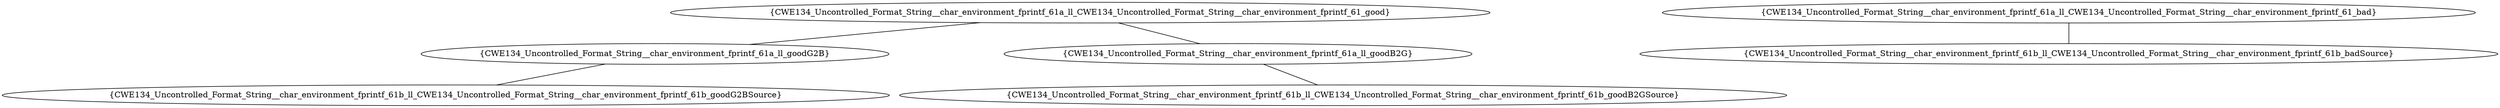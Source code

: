 graph "cg graph" {
CWE134_Uncontrolled_Format_String__char_environment_fprintf_61a_ll_CWE134_Uncontrolled_Format_String__char_environment_fprintf_61_good [label="{CWE134_Uncontrolled_Format_String__char_environment_fprintf_61a_ll_CWE134_Uncontrolled_Format_String__char_environment_fprintf_61_good}"];
CWE134_Uncontrolled_Format_String__char_environment_fprintf_61a_ll_goodG2B [label="{CWE134_Uncontrolled_Format_String__char_environment_fprintf_61a_ll_goodG2B}"];
CWE134_Uncontrolled_Format_String__char_environment_fprintf_61a_ll_goodB2G [label="{CWE134_Uncontrolled_Format_String__char_environment_fprintf_61a_ll_goodB2G}"];
CWE134_Uncontrolled_Format_String__char_environment_fprintf_61a_ll_CWE134_Uncontrolled_Format_String__char_environment_fprintf_61_bad [label="{CWE134_Uncontrolled_Format_String__char_environment_fprintf_61a_ll_CWE134_Uncontrolled_Format_String__char_environment_fprintf_61_bad}"];
CWE134_Uncontrolled_Format_String__char_environment_fprintf_61b_ll_CWE134_Uncontrolled_Format_String__char_environment_fprintf_61b_badSource [label="{CWE134_Uncontrolled_Format_String__char_environment_fprintf_61b_ll_CWE134_Uncontrolled_Format_String__char_environment_fprintf_61b_badSource}"];
CWE134_Uncontrolled_Format_String__char_environment_fprintf_61b_ll_CWE134_Uncontrolled_Format_String__char_environment_fprintf_61b_goodB2GSource [label="{CWE134_Uncontrolled_Format_String__char_environment_fprintf_61b_ll_CWE134_Uncontrolled_Format_String__char_environment_fprintf_61b_goodB2GSource}"];
CWE134_Uncontrolled_Format_String__char_environment_fprintf_61b_ll_CWE134_Uncontrolled_Format_String__char_environment_fprintf_61b_goodG2BSource [label="{CWE134_Uncontrolled_Format_String__char_environment_fprintf_61b_ll_CWE134_Uncontrolled_Format_String__char_environment_fprintf_61b_goodG2BSource}"];
CWE134_Uncontrolled_Format_String__char_environment_fprintf_61a_ll_CWE134_Uncontrolled_Format_String__char_environment_fprintf_61_good -- CWE134_Uncontrolled_Format_String__char_environment_fprintf_61a_ll_goodG2B;
CWE134_Uncontrolled_Format_String__char_environment_fprintf_61a_ll_CWE134_Uncontrolled_Format_String__char_environment_fprintf_61_good -- CWE134_Uncontrolled_Format_String__char_environment_fprintf_61a_ll_goodB2G;
CWE134_Uncontrolled_Format_String__char_environment_fprintf_61a_ll_CWE134_Uncontrolled_Format_String__char_environment_fprintf_61_bad -- CWE134_Uncontrolled_Format_String__char_environment_fprintf_61b_ll_CWE134_Uncontrolled_Format_String__char_environment_fprintf_61b_badSource;
CWE134_Uncontrolled_Format_String__char_environment_fprintf_61a_ll_goodB2G -- CWE134_Uncontrolled_Format_String__char_environment_fprintf_61b_ll_CWE134_Uncontrolled_Format_String__char_environment_fprintf_61b_goodB2GSource;
CWE134_Uncontrolled_Format_String__char_environment_fprintf_61a_ll_goodG2B -- CWE134_Uncontrolled_Format_String__char_environment_fprintf_61b_ll_CWE134_Uncontrolled_Format_String__char_environment_fprintf_61b_goodG2BSource;
}
